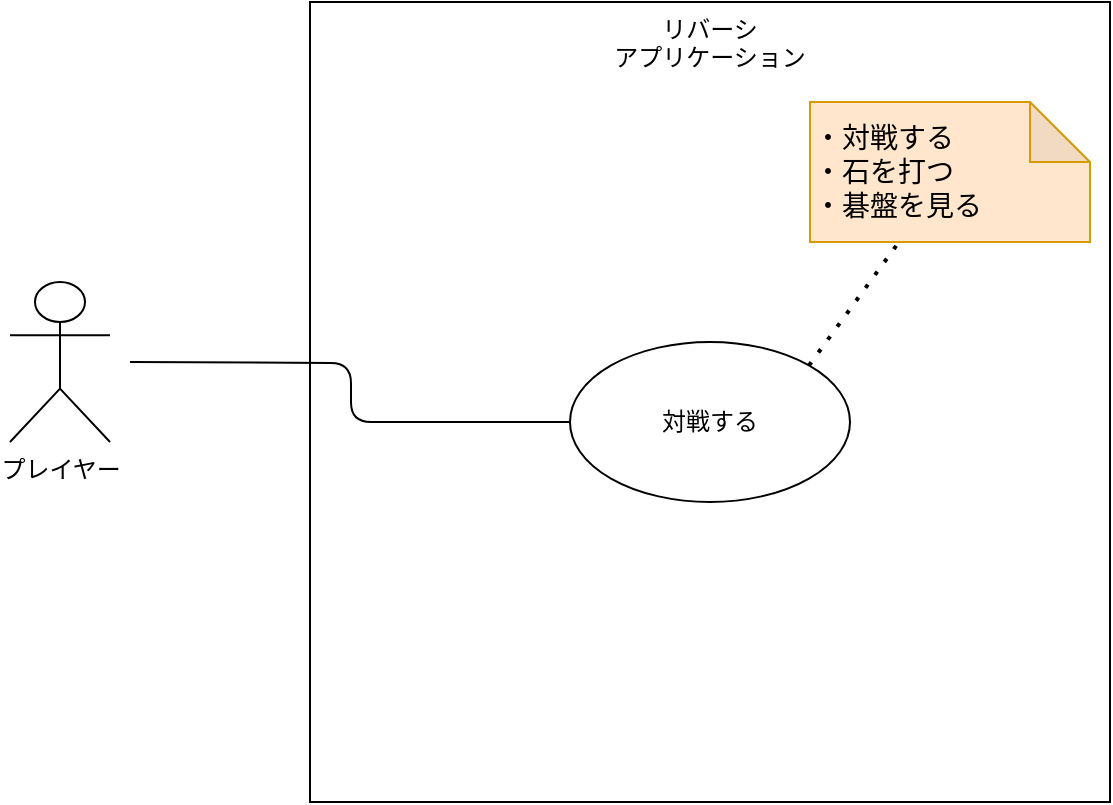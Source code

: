 <mxfile>
    <diagram id="7wXE5Q4RGX4zJAWBZGyW" name="Page-1">
        <mxGraphModel dx="871" dy="626" grid="1" gridSize="10" guides="1" tooltips="1" connect="1" arrows="1" fold="1" page="1" pageScale="1" pageWidth="850" pageHeight="1100" math="0" shadow="0">
            <root>
                <mxCell id="0"/>
                <mxCell id="1" parent="0"/>
                <mxCell id="2" value="リバーシ&lt;br&gt;アプリケーション" style="whiteSpace=wrap;html=1;aspect=fixed;horizontal=1;verticalAlign=top;labelBackgroundColor=#;strokeWidth=1;strokeColor=default;fillStyle=auto;fillColor=none;gradientColor=default;" vertex="1" parent="1">
                    <mxGeometry x="220" y="300" width="400" height="400" as="geometry"/>
                </mxCell>
                <mxCell id="3" value="対戦する" style="ellipse;whiteSpace=wrap;html=1;labelBackgroundColor=#;sketch=0;fillStyle=auto;strokeColor=default;strokeWidth=1;fillColor=none;gradientColor=default;" vertex="1" parent="1">
                    <mxGeometry x="350" y="470" width="140" height="80" as="geometry"/>
                </mxCell>
                <mxCell id="4" value="プレイヤー" style="shape=umlActor;verticalLabelPosition=bottom;verticalAlign=top;html=1;labelBackgroundColor=#;sketch=0;fillStyle=auto;strokeColor=default;strokeWidth=1;fillColor=none;gradientColor=default;" vertex="1" parent="1">
                    <mxGeometry x="70" y="440" width="50" height="80" as="geometry"/>
                </mxCell>
                <mxCell id="5" value="" style="endArrow=none;html=1;edgeStyle=orthogonalEdgeStyle;" edge="1" parent="1" target="3">
                    <mxGeometry relative="1" as="geometry">
                        <mxPoint x="130" y="480" as="sourcePoint"/>
                        <mxPoint x="290" y="480" as="targetPoint"/>
                    </mxGeometry>
                </mxCell>
                <mxCell id="9" value="&lt;font style=&quot;font-size: 14px;&quot;&gt;・対戦する&lt;br&gt;・石を打つ&lt;br&gt;・碁盤を見る&lt;/font&gt;" style="shape=note;whiteSpace=wrap;html=1;backgroundOutline=1;darkOpacity=0.05;labelBackgroundColor=#;sketch=0;fillStyle=auto;strokeColor=#d79b00;strokeWidth=1;fillColor=#ffe6cc;align=left;" vertex="1" parent="1">
                    <mxGeometry x="470" y="350" width="140" height="70" as="geometry"/>
                </mxCell>
                <mxCell id="10" value="" style="endArrow=none;dashed=1;html=1;dashPattern=1 3;strokeWidth=2;fontSize=14;exitX=1;exitY=0;exitDx=0;exitDy=0;" edge="1" parent="1" source="3" target="9">
                    <mxGeometry width="50" height="50" relative="1" as="geometry">
                        <mxPoint x="470" y="520" as="sourcePoint"/>
                        <mxPoint x="520" y="470" as="targetPoint"/>
                    </mxGeometry>
                </mxCell>
            </root>
        </mxGraphModel>
    </diagram>
</mxfile>